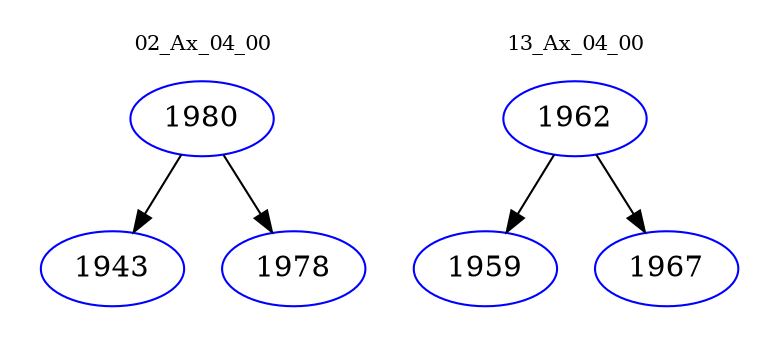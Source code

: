 digraph{
subgraph cluster_0 {
color = white
label = "02_Ax_04_00";
fontsize=10;
T0_1980 [label="1980", color="blue"]
T0_1980 -> T0_1943 [color="black"]
T0_1943 [label="1943", color="blue"]
T0_1980 -> T0_1978 [color="black"]
T0_1978 [label="1978", color="blue"]
}
subgraph cluster_1 {
color = white
label = "13_Ax_04_00";
fontsize=10;
T1_1962 [label="1962", color="blue"]
T1_1962 -> T1_1959 [color="black"]
T1_1959 [label="1959", color="blue"]
T1_1962 -> T1_1967 [color="black"]
T1_1967 [label="1967", color="blue"]
}
}
